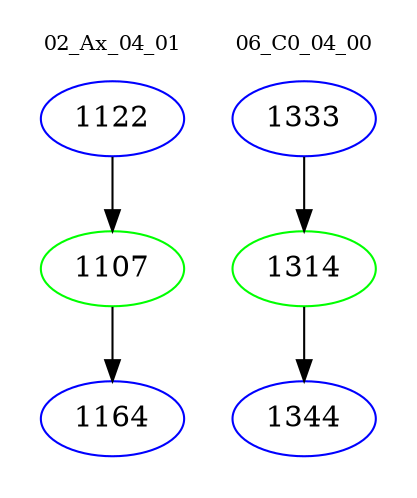 digraph{
subgraph cluster_0 {
color = white
label = "02_Ax_04_01";
fontsize=10;
T0_1122 [label="1122", color="blue"]
T0_1122 -> T0_1107 [color="black"]
T0_1107 [label="1107", color="green"]
T0_1107 -> T0_1164 [color="black"]
T0_1164 [label="1164", color="blue"]
}
subgraph cluster_1 {
color = white
label = "06_C0_04_00";
fontsize=10;
T1_1333 [label="1333", color="blue"]
T1_1333 -> T1_1314 [color="black"]
T1_1314 [label="1314", color="green"]
T1_1314 -> T1_1344 [color="black"]
T1_1344 [label="1344", color="blue"]
}
}

